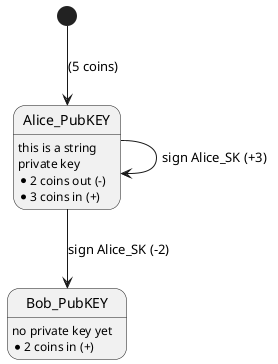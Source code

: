 @startuml

[*] --> Alice_PubKEY: (5 coins)
Alice_PubKEY --> Alice_PubKEY : sign Alice_SK (+3)
Alice_PubKEY --> Bob_PubKEY : sign Alice_SK (-2)
Alice_PubKEY : this is a string

Alice_PubKEY: private key 
Alice_PubKEY: *2 coins out (-)
Alice_PubKEY: *3 coins in (+)
Bob_PubKEY: no private key yet
Bob_PubKEY: *2 coins in (+)
@enduml